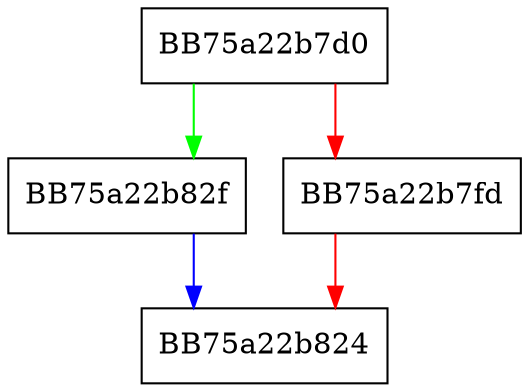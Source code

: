 digraph TestIsAllowListedRegistryTarget {
  node [shape="box"];
  graph [splines=ortho];
  BB75a22b7d0 -> BB75a22b82f [color="green"];
  BB75a22b7d0 -> BB75a22b7fd [color="red"];
  BB75a22b7fd -> BB75a22b824 [color="red"];
  BB75a22b82f -> BB75a22b824 [color="blue"];
}